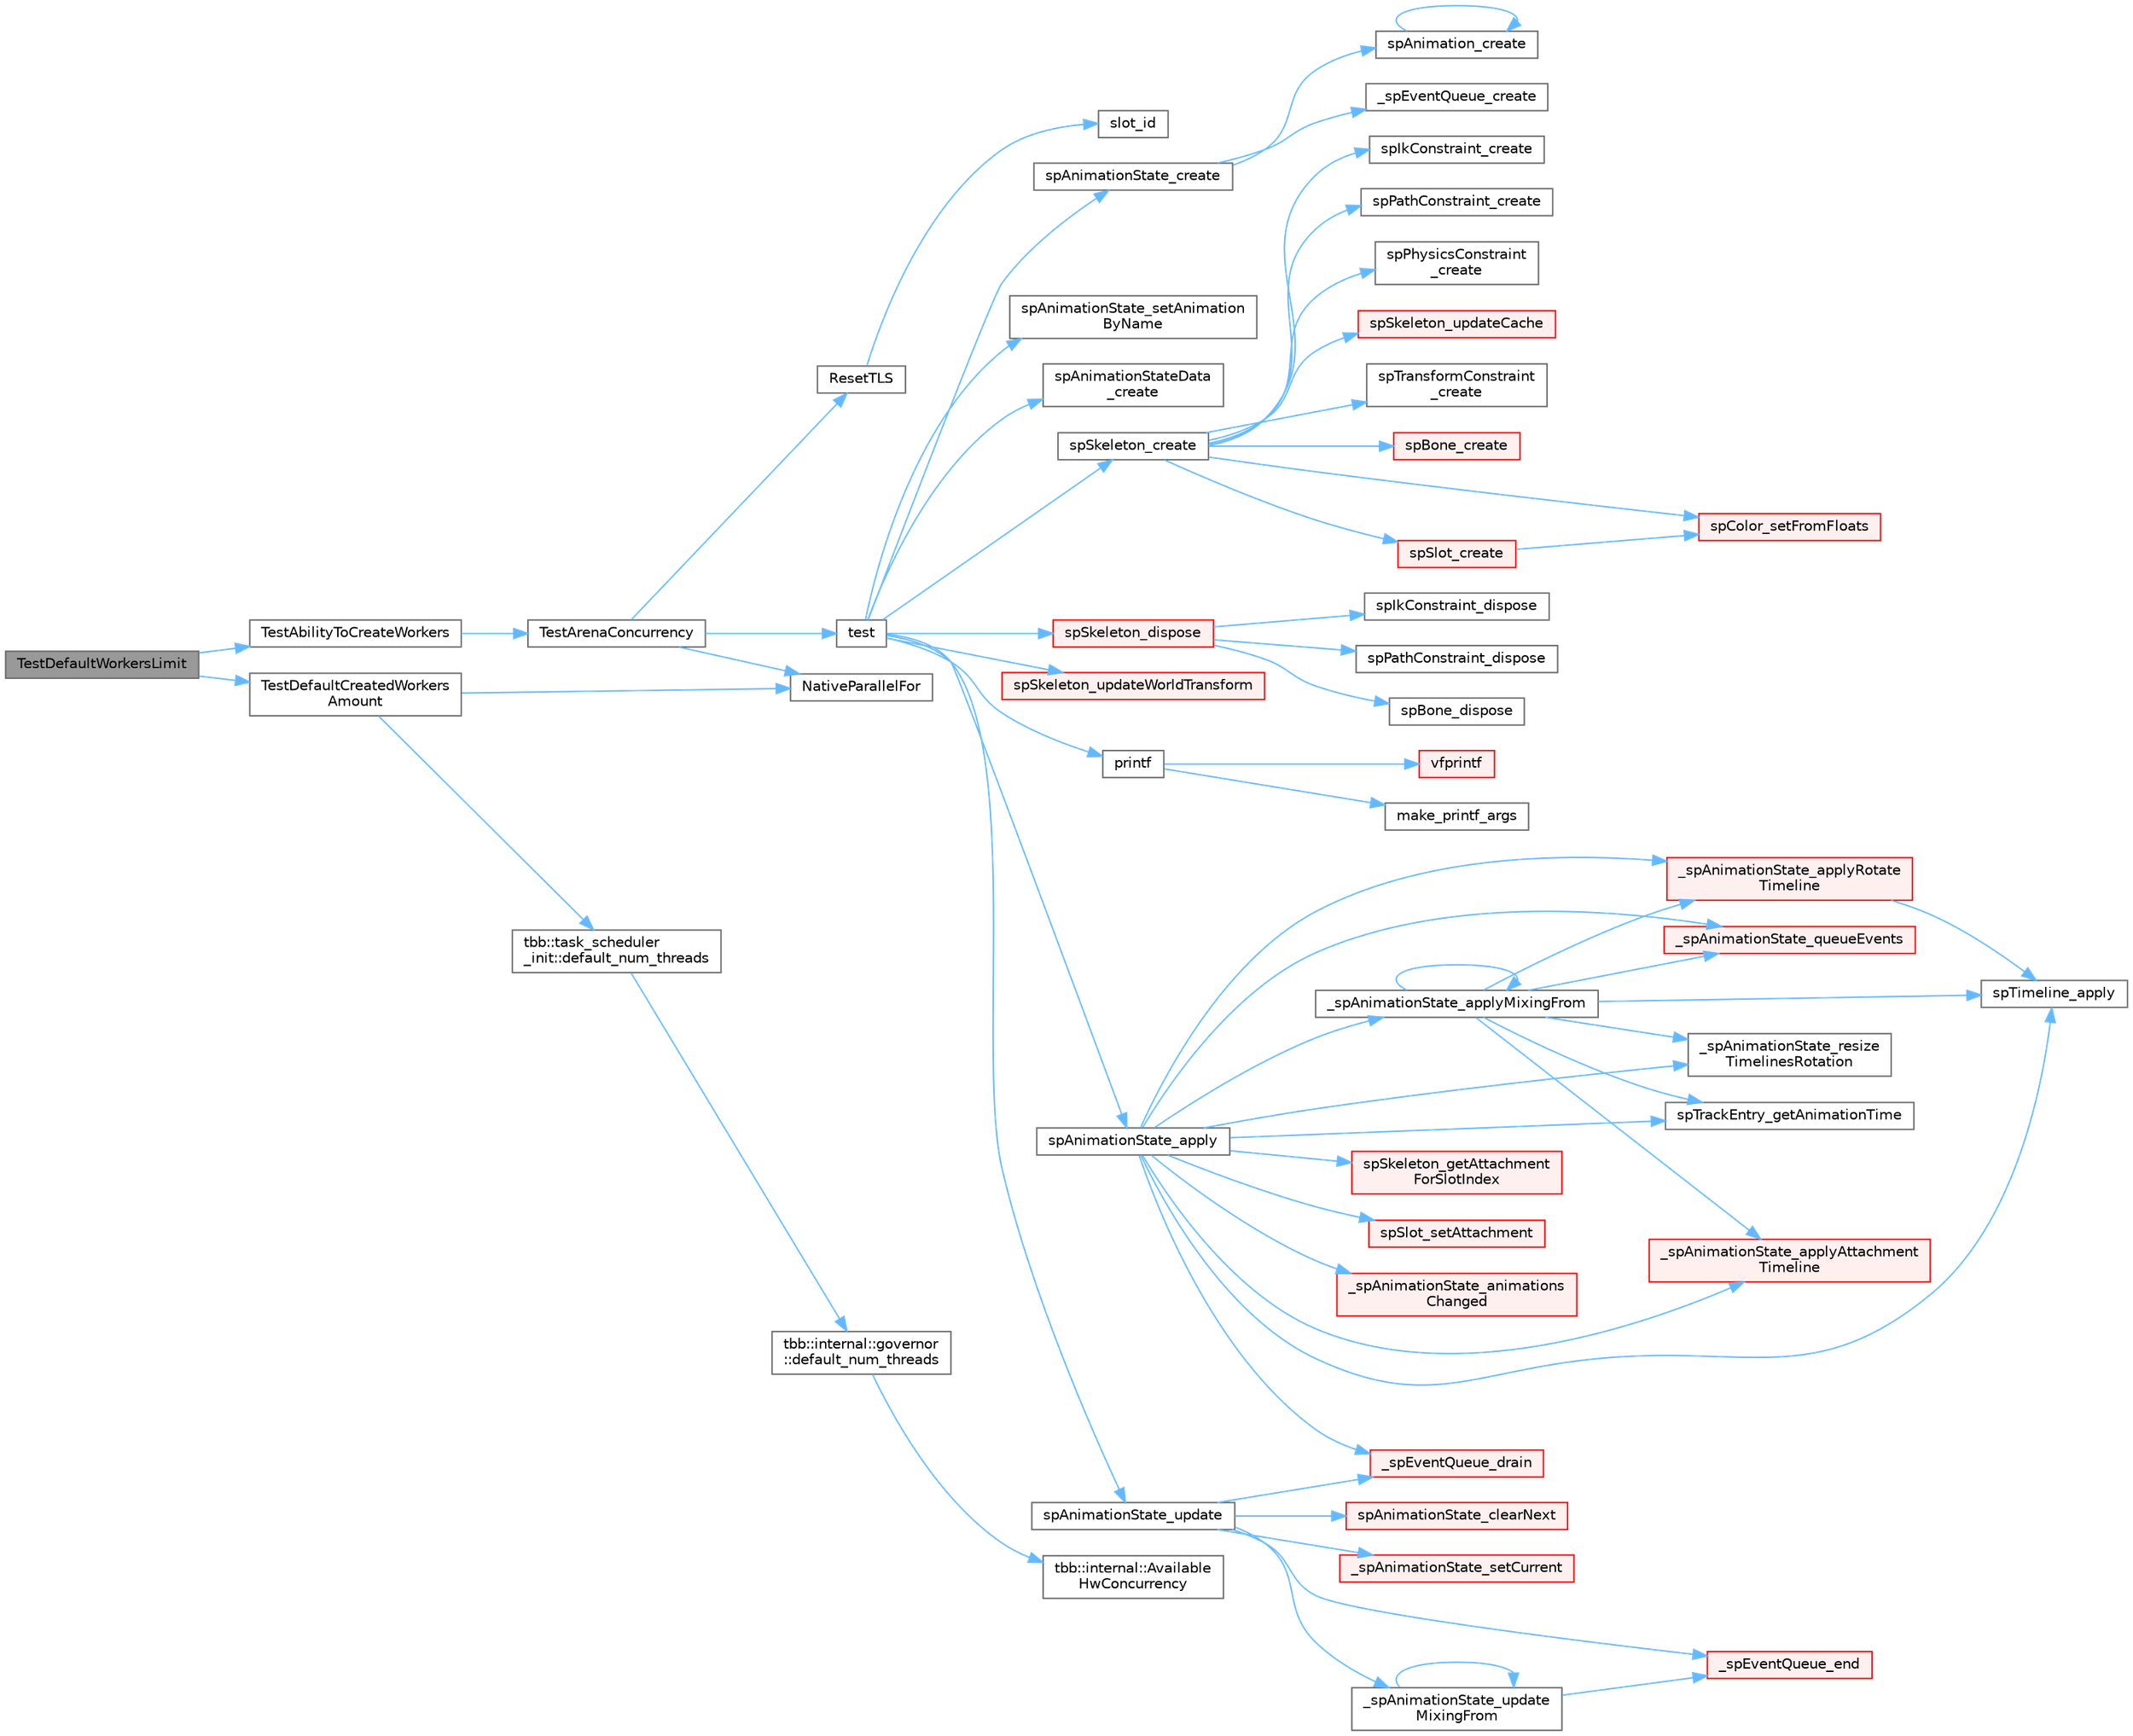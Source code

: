 digraph "TestDefaultWorkersLimit"
{
 // LATEX_PDF_SIZE
  bgcolor="transparent";
  edge [fontname=Helvetica,fontsize=10,labelfontname=Helvetica,labelfontsize=10];
  node [fontname=Helvetica,fontsize=10,shape=box,height=0.2,width=0.4];
  rankdir="LR";
  Node1 [id="Node000001",label="TestDefaultWorkersLimit",height=0.2,width=0.4,color="gray40", fillcolor="grey60", style="filled", fontcolor="black",tooltip=" "];
  Node1 -> Node2 [id="edge1_Node000001_Node000002",color="steelblue1",style="solid",tooltip=" "];
  Node2 [id="Node000002",label="TestAbilityToCreateWorkers",height=0.2,width=0.4,color="grey40", fillcolor="white", style="filled",URL="$test__task__arena_8cpp.html#a263bc01281adfc7792850dc5fe6850e9",tooltip=" "];
  Node2 -> Node3 [id="edge2_Node000002_Node000003",color="steelblue1",style="solid",tooltip=" "];
  Node3 [id="Node000003",label="TestArenaConcurrency",height=0.2,width=0.4,color="grey40", fillcolor="white", style="filled",URL="$test__task__arena_8cpp.html#a4c421eaf9c8009cad0ff404cf8f2e6dc",tooltip=" "];
  Node3 -> Node4 [id="edge3_Node000003_Node000004",color="steelblue1",style="solid",tooltip=" "];
  Node4 [id="Node000004",label="NativeParallelFor",height=0.2,width=0.4,color="grey40", fillcolor="white", style="filled",URL="$harness_8h.html#ad5b2c9cf4e169014b7919debb3c91d45",tooltip="Execute body(i) in parallel for i in the interval [0,n)."];
  Node3 -> Node5 [id="edge4_Node000003_Node000005",color="steelblue1",style="solid",tooltip=" "];
  Node5 [id="Node000005",label="ResetTLS",height=0.2,width=0.4,color="grey40", fillcolor="white", style="filled",URL="$test__task__arena_8cpp.html#a311ae5212599e562c4afff6de802ab3b",tooltip=" "];
  Node5 -> Node6 [id="edge5_Node000005_Node000006",color="steelblue1",style="solid",tooltip=" "];
  Node6 [id="Node000006",label="slot_id",height=0.2,width=0.4,color="grey40", fillcolor="white", style="filled",URL="$test__task__arena_8cpp.html#a5c82fbfdad2f1794e0990e81a57b08ff",tooltip=" "];
  Node3 -> Node7 [id="edge6_Node000003_Node000007",color="steelblue1",style="solid",tooltip=" "];
  Node7 [id="Node000007",label="test",height=0.2,width=0.4,color="grey40", fillcolor="white", style="filled",URL="$external_2spine-runtimes_2spine-sfml_2c_2example_2main_8cpp.html#aac5f14f710620d78720c06cd063ec0ca",tooltip=" "];
  Node7 -> Node8 [id="edge7_Node000007_Node000008",color="steelblue1",style="solid",tooltip=" "];
  Node8 [id="Node000008",label="printf",height=0.2,width=0.4,color="grey40", fillcolor="white", style="filled",URL="$printf_8h.html#aee3ed3a831f25f07e7be3919fff2203a",tooltip=" "];
  Node8 -> Node9 [id="edge8_Node000008_Node000009",color="steelblue1",style="solid",tooltip=" "];
  Node9 [id="Node000009",label="make_printf_args",height=0.2,width=0.4,color="grey40", fillcolor="white", style="filled",URL="$printf_8h.html#a27dcc0efcda04388971dbea3c875f122",tooltip=" "];
  Node8 -> Node10 [id="edge9_Node000008_Node000010",color="steelblue1",style="solid",tooltip=" "];
  Node10 [id="Node000010",label="vfprintf",height=0.2,width=0.4,color="red", fillcolor="#FFF0F0", style="filled",URL="$printf_8h.html#abb30aad964fc771fb52cf3ad88649df2",tooltip=" "];
  Node7 -> Node39 [id="edge10_Node000007_Node000039",color="steelblue1",style="solid",tooltip=" "];
  Node39 [id="Node000039",label="spAnimationState_apply",height=0.2,width=0.4,color="grey40", fillcolor="white", style="filled",URL="$_animation_state_8c.html#a121811397a5e69b5d84b141172a860ad",tooltip=" "];
  Node39 -> Node40 [id="edge11_Node000039_Node000040",color="steelblue1",style="solid",tooltip=" "];
  Node40 [id="Node000040",label="_spAnimationState_animations\lChanged",height=0.2,width=0.4,color="red", fillcolor="#FFF0F0", style="filled",URL="$_animation_state_8c.html#a2e9127da71404d2e7f6715635f59714d",tooltip=" "];
  Node39 -> Node46 [id="edge12_Node000039_Node000046",color="steelblue1",style="solid",tooltip=" "];
  Node46 [id="Node000046",label="_spAnimationState_applyAttachment\lTimeline",height=0.2,width=0.4,color="red", fillcolor="#FFF0F0", style="filled",URL="$_animation_state_8c.html#a552cd264b22c69404ce34e0e773bcaa7",tooltip=" "];
  Node39 -> Node53 [id="edge13_Node000039_Node000053",color="steelblue1",style="solid",tooltip=" "];
  Node53 [id="Node000053",label="_spAnimationState_applyMixingFrom",height=0.2,width=0.4,color="grey40", fillcolor="white", style="filled",URL="$_animation_state_8c.html#ad872d0ff5d38b3ad75d02684ee46e3ef",tooltip=" "];
  Node53 -> Node46 [id="edge14_Node000053_Node000046",color="steelblue1",style="solid",tooltip=" "];
  Node53 -> Node53 [id="edge15_Node000053_Node000053",color="steelblue1",style="solid",tooltip=" "];
  Node53 -> Node54 [id="edge16_Node000053_Node000054",color="steelblue1",style="solid",tooltip=" "];
  Node54 [id="Node000054",label="_spAnimationState_applyRotate\lTimeline",height=0.2,width=0.4,color="red", fillcolor="#FFF0F0", style="filled",URL="$_animation_state_8c.html#a807375db0ba9e1c5a66ba60c03967a16",tooltip=" "];
  Node54 -> Node57 [id="edge17_Node000054_Node000057",color="steelblue1",style="solid",tooltip=" "];
  Node57 [id="Node000057",label="spTimeline_apply",height=0.2,width=0.4,color="grey40", fillcolor="white", style="filled",URL="$_animation_8c.html#a8f8846b1f976e08e2825cd8f2e4fed2a",tooltip=" "];
  Node53 -> Node58 [id="edge18_Node000053_Node000058",color="steelblue1",style="solid",tooltip=" "];
  Node58 [id="Node000058",label="_spAnimationState_queueEvents",height=0.2,width=0.4,color="red", fillcolor="#FFF0F0", style="filled",URL="$_animation_state_8c.html#a03841b3426944328c63e8dc965e5d202",tooltip=" "];
  Node53 -> Node65 [id="edge19_Node000053_Node000065",color="steelblue1",style="solid",tooltip=" "];
  Node65 [id="Node000065",label="_spAnimationState_resize\lTimelinesRotation",height=0.2,width=0.4,color="grey40", fillcolor="white", style="filled",URL="$_animation_state_8c.html#a586eb5371b2ecd094a959fb59981c011",tooltip=" "];
  Node53 -> Node57 [id="edge20_Node000053_Node000057",color="steelblue1",style="solid",tooltip=" "];
  Node53 -> Node66 [id="edge21_Node000053_Node000066",color="steelblue1",style="solid",tooltip=" "];
  Node66 [id="Node000066",label="spTrackEntry_getAnimationTime",height=0.2,width=0.4,color="grey40", fillcolor="white", style="filled",URL="$_animation_state_8c.html#a16e885e6da856346be434e44d94fff4d",tooltip=" "];
  Node39 -> Node54 [id="edge22_Node000039_Node000054",color="steelblue1",style="solid",tooltip=" "];
  Node39 -> Node58 [id="edge23_Node000039_Node000058",color="steelblue1",style="solid",tooltip=" "];
  Node39 -> Node65 [id="edge24_Node000039_Node000065",color="steelblue1",style="solid",tooltip=" "];
  Node39 -> Node67 [id="edge25_Node000039_Node000067",color="steelblue1",style="solid",tooltip=" "];
  Node67 [id="Node000067",label="_spEventQueue_drain",height=0.2,width=0.4,color="red", fillcolor="#FFF0F0", style="filled",URL="$_animation_state_8c.html#a2bb362df65f36453467acd9b360c600d",tooltip=" "];
  Node39 -> Node48 [id="edge26_Node000039_Node000048",color="steelblue1",style="solid",tooltip=" "];
  Node48 [id="Node000048",label="spSkeleton_getAttachment\lForSlotIndex",height=0.2,width=0.4,color="red", fillcolor="#FFF0F0", style="filled",URL="$_skeleton_8c.html#af67b15fea85286452cf9d8741a17b0ed",tooltip=" "];
  Node39 -> Node50 [id="edge27_Node000039_Node000050",color="steelblue1",style="solid",tooltip=" "];
  Node50 [id="Node000050",label="spSlot_setAttachment",height=0.2,width=0.4,color="red", fillcolor="#FFF0F0", style="filled",URL="$_slot_8c.html#a56d5b092e9d5418595813cec61d447cc",tooltip=" "];
  Node39 -> Node57 [id="edge28_Node000039_Node000057",color="steelblue1",style="solid",tooltip=" "];
  Node39 -> Node66 [id="edge29_Node000039_Node000066",color="steelblue1",style="solid",tooltip=" "];
  Node7 -> Node70 [id="edge30_Node000007_Node000070",color="steelblue1",style="solid",tooltip=" "];
  Node70 [id="Node000070",label="spAnimationState_create",height=0.2,width=0.4,color="grey40", fillcolor="white", style="filled",URL="$_animation_state_8c.html#a87beba99c1cc332a37af3d16d15454fd",tooltip=" "];
  Node70 -> Node71 [id="edge31_Node000070_Node000071",color="steelblue1",style="solid",tooltip=" "];
  Node71 [id="Node000071",label="_spEventQueue_create",height=0.2,width=0.4,color="grey40", fillcolor="white", style="filled",URL="$_animation_state_8c.html#a88ef8a5fb0d701a8e462f6963f0592cd",tooltip=" "];
  Node70 -> Node72 [id="edge32_Node000070_Node000072",color="steelblue1",style="solid",tooltip=" "];
  Node72 [id="Node000072",label="spAnimation_create",height=0.2,width=0.4,color="grey40", fillcolor="white", style="filled",URL="$_animation_8c.html#a65727a6d5fed75b3c730b88337a91070",tooltip=" "];
  Node72 -> Node72 [id="edge33_Node000072_Node000072",color="steelblue1",style="solid",tooltip=" "];
  Node7 -> Node73 [id="edge34_Node000007_Node000073",color="steelblue1",style="solid",tooltip=" "];
  Node73 [id="Node000073",label="spAnimationState_setAnimation\lByName",height=0.2,width=0.4,color="grey40", fillcolor="white", style="filled",URL="$spine-c_2include_2spine_2_animation_state_8h.html#a886473af828c2ec1222f62ea8aa5e470",tooltip=" "];
  Node7 -> Node74 [id="edge35_Node000007_Node000074",color="steelblue1",style="solid",tooltip=" "];
  Node74 [id="Node000074",label="spAnimationState_update",height=0.2,width=0.4,color="grey40", fillcolor="white", style="filled",URL="$_animation_state_8c.html#a6e0eaef7d5f047204c709cee9f51ef08",tooltip=" "];
  Node74 -> Node75 [id="edge36_Node000074_Node000075",color="steelblue1",style="solid",tooltip=" "];
  Node75 [id="Node000075",label="_spAnimationState_setCurrent",height=0.2,width=0.4,color="red", fillcolor="#FFF0F0", style="filled",URL="$_animation_state_8c.html#a7fd9c2b5f1e4e7ad96f8483118220e53",tooltip=" "];
  Node74 -> Node79 [id="edge37_Node000074_Node000079",color="steelblue1",style="solid",tooltip=" "];
  Node79 [id="Node000079",label="_spAnimationState_update\lMixingFrom",height=0.2,width=0.4,color="grey40", fillcolor="white", style="filled",URL="$_animation_state_8c.html#a811bfe34d8d6ae14d016aba963f38a5f",tooltip=" "];
  Node79 -> Node79 [id="edge38_Node000079_Node000079",color="steelblue1",style="solid",tooltip=" "];
  Node79 -> Node80 [id="edge39_Node000079_Node000080",color="steelblue1",style="solid",tooltip=" "];
  Node80 [id="Node000080",label="_spEventQueue_end",height=0.2,width=0.4,color="red", fillcolor="#FFF0F0", style="filled",URL="$_animation_state_8c.html#ae86eaf55ad672f17dcb738d9481d7bb9",tooltip=" "];
  Node74 -> Node67 [id="edge40_Node000074_Node000067",color="steelblue1",style="solid",tooltip=" "];
  Node74 -> Node80 [id="edge41_Node000074_Node000080",color="steelblue1",style="solid",tooltip=" "];
  Node74 -> Node81 [id="edge42_Node000074_Node000081",color="steelblue1",style="solid",tooltip=" "];
  Node81 [id="Node000081",label="spAnimationState_clearNext",height=0.2,width=0.4,color="red", fillcolor="#FFF0F0", style="filled",URL="$_animation_state_8c.html#a1116b24b2fd4730966c0c1705f16a515",tooltip=" "];
  Node7 -> Node83 [id="edge43_Node000007_Node000083",color="steelblue1",style="solid",tooltip=" "];
  Node83 [id="Node000083",label="spAnimationStateData\l_create",height=0.2,width=0.4,color="grey40", fillcolor="white", style="filled",URL="$_animation_state_data_8c.html#a8c7606d99b6d3ca45a45f696191e184b",tooltip=" "];
  Node7 -> Node84 [id="edge44_Node000007_Node000084",color="steelblue1",style="solid",tooltip=" "];
  Node84 [id="Node000084",label="spSkeleton_create",height=0.2,width=0.4,color="grey40", fillcolor="white", style="filled",URL="$_skeleton_8c.html#adafc127ff4d17039cb355ad7941b4687",tooltip=" "];
  Node84 -> Node85 [id="edge45_Node000084_Node000085",color="steelblue1",style="solid",tooltip=" "];
  Node85 [id="Node000085",label="spBone_create",height=0.2,width=0.4,color="red", fillcolor="#FFF0F0", style="filled",URL="$_bone_8c.html#a672c3edad19d7bf482bf13e7f01ee97b",tooltip=" "];
  Node84 -> Node87 [id="edge46_Node000084_Node000087",color="steelblue1",style="solid",tooltip=" "];
  Node87 [id="Node000087",label="spColor_setFromFloats",height=0.2,width=0.4,color="red", fillcolor="#FFF0F0", style="filled",URL="$_color_8c.html#aef2bc0c9016302022f25c89ba5b36a2c",tooltip=" "];
  Node84 -> Node89 [id="edge47_Node000084_Node000089",color="steelblue1",style="solid",tooltip=" "];
  Node89 [id="Node000089",label="spIkConstraint_create",height=0.2,width=0.4,color="grey40", fillcolor="white", style="filled",URL="$spine-c_2include_2spine_2_ik_constraint_8h.html#adc550d0f541e94be4e2d44930dcc8b2e",tooltip=" "];
  Node84 -> Node90 [id="edge48_Node000084_Node000090",color="steelblue1",style="solid",tooltip=" "];
  Node90 [id="Node000090",label="spPathConstraint_create",height=0.2,width=0.4,color="grey40", fillcolor="white", style="filled",URL="$spine-c_2include_2spine_2_path_constraint_8h.html#adcee199676387bd744e4b147c99eb39b",tooltip=" "];
  Node84 -> Node91 [id="edge49_Node000084_Node000091",color="steelblue1",style="solid",tooltip=" "];
  Node91 [id="Node000091",label="spPhysicsConstraint\l_create",height=0.2,width=0.4,color="grey40", fillcolor="white", style="filled",URL="$_physics_constraint_8c.html#a32a2345e660c659a94668d1de4dba981",tooltip=" "];
  Node84 -> Node92 [id="edge50_Node000084_Node000092",color="steelblue1",style="solid",tooltip=" "];
  Node92 [id="Node000092",label="spSkeleton_updateCache",height=0.2,width=0.4,color="red", fillcolor="#FFF0F0", style="filled",URL="$_skeleton_8c.html#a62e01f12f86149c4fed351f27e022c76",tooltip=" "];
  Node84 -> Node102 [id="edge51_Node000084_Node000102",color="steelblue1",style="solid",tooltip=" "];
  Node102 [id="Node000102",label="spSlot_create",height=0.2,width=0.4,color="red", fillcolor="#FFF0F0", style="filled",URL="$_slot_8c.html#a425f2e6a489e790f26bda11dd18f3a4a",tooltip=" "];
  Node102 -> Node87 [id="edge52_Node000102_Node000087",color="steelblue1",style="solid",tooltip=" "];
  Node84 -> Node106 [id="edge53_Node000084_Node000106",color="steelblue1",style="solid",tooltip=" "];
  Node106 [id="Node000106",label="spTransformConstraint\l_create",height=0.2,width=0.4,color="grey40", fillcolor="white", style="filled",URL="$spine-c_2include_2spine_2_transform_constraint_8h.html#a2fc2c8fc06c7e11463e6a3acf202f353",tooltip=" "];
  Node7 -> Node107 [id="edge54_Node000007_Node000107",color="steelblue1",style="solid",tooltip=" "];
  Node107 [id="Node000107",label="spSkeleton_dispose",height=0.2,width=0.4,color="red", fillcolor="#FFF0F0", style="filled",URL="$_skeleton_8c.html#a77f856011e09776af5a8d8e45446bc72",tooltip=" "];
  Node107 -> Node108 [id="edge55_Node000107_Node000108",color="steelblue1",style="solid",tooltip=" "];
  Node108 [id="Node000108",label="spBone_dispose",height=0.2,width=0.4,color="grey40", fillcolor="white", style="filled",URL="$_bone_8c.html#ac9432169a9965bcbc2ee09fdd40ae4a2",tooltip=" "];
  Node107 -> Node109 [id="edge56_Node000107_Node000109",color="steelblue1",style="solid",tooltip=" "];
  Node109 [id="Node000109",label="spIkConstraint_dispose",height=0.2,width=0.4,color="grey40", fillcolor="white", style="filled",URL="$_ik_constraint_8c.html#ab562f2c38689e012955f64da69cbdd51",tooltip=" "];
  Node107 -> Node110 [id="edge57_Node000107_Node000110",color="steelblue1",style="solid",tooltip=" "];
  Node110 [id="Node000110",label="spPathConstraint_dispose",height=0.2,width=0.4,color="grey40", fillcolor="white", style="filled",URL="$_path_constraint_8c.html#a89a998f72f23fadea74c6cb7403d19a5",tooltip=" "];
  Node7 -> Node114 [id="edge58_Node000007_Node000114",color="steelblue1",style="solid",tooltip=" "];
  Node114 [id="Node000114",label="spSkeleton_updateWorldTransform",height=0.2,width=0.4,color="red", fillcolor="#FFF0F0", style="filled",URL="$_skeleton_8c.html#aacbe2c41263148e0b8e88724bd6e19a8",tooltip=" "];
  Node1 -> Node145 [id="edge59_Node000001_Node000145",color="steelblue1",style="solid",tooltip=" "];
  Node145 [id="Node000145",label="TestDefaultCreatedWorkers\lAmount",height=0.2,width=0.4,color="grey40", fillcolor="white", style="filled",URL="$test__task__arena_8cpp.html#ab44b155772653fec0f8fbc76962ca3a7",tooltip=" "];
  Node145 -> Node146 [id="edge60_Node000145_Node000146",color="steelblue1",style="solid",tooltip=" "];
  Node146 [id="Node000146",label="tbb::task_scheduler\l_init::default_num_threads",height=0.2,width=0.4,color="grey40", fillcolor="white", style="filled",URL="$classtbb_1_1task__scheduler__init.html#a7177e341a66163cbed948013dbe86c56",tooltip="Returns the number of threads TBB scheduler would create if initialized by default."];
  Node146 -> Node147 [id="edge61_Node000146_Node000147",color="steelblue1",style="solid",tooltip=" "];
  Node147 [id="Node000147",label="tbb::internal::governor\l::default_num_threads",height=0.2,width=0.4,color="grey40", fillcolor="white", style="filled",URL="$classtbb_1_1internal_1_1governor.html#a87ef607c22c347eb97ddafa4384b4f1d",tooltip=" "];
  Node147 -> Node148 [id="edge62_Node000147_Node000148",color="steelblue1",style="solid",tooltip=" "];
  Node148 [id="Node000148",label="tbb::internal::Available\lHwConcurrency",height=0.2,width=0.4,color="grey40", fillcolor="white", style="filled",URL="$namespacetbb_1_1internal.html#a5f583dafcd8d7ffeb10905c4eb509cd9",tooltip="Returns maximal parallelism level supported by the current OS configuration."];
  Node145 -> Node4 [id="edge63_Node000145_Node000004",color="steelblue1",style="solid",tooltip=" "];
}
